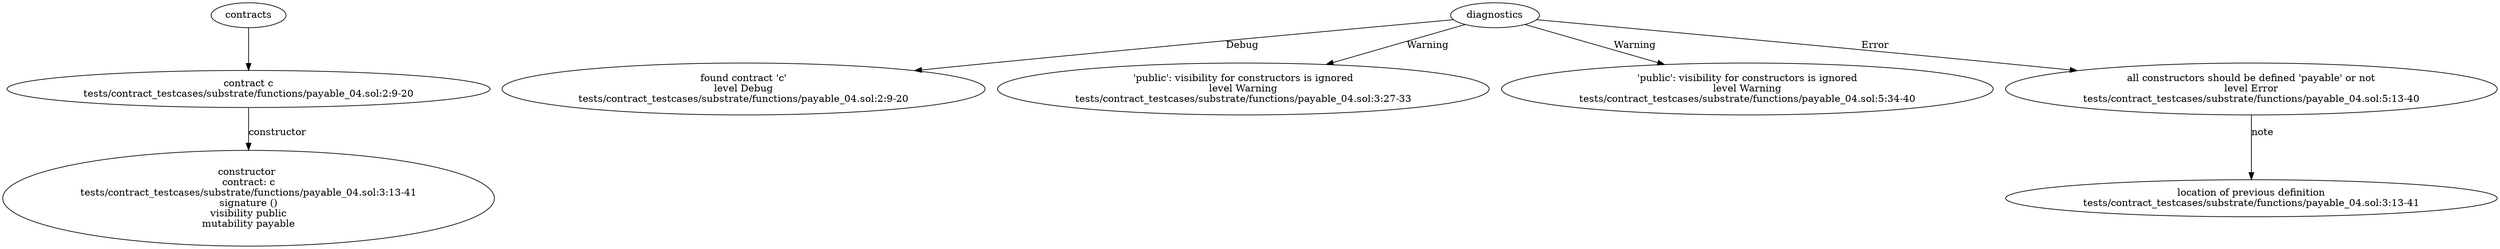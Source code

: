 strict digraph "tests/contract_testcases/substrate/functions/payable_04.sol" {
	contract [label="contract c\ntests/contract_testcases/substrate/functions/payable_04.sol:2:9-20"]
	node_2 [label="constructor \ncontract: c\ntests/contract_testcases/substrate/functions/payable_04.sol:3:13-41\nsignature ()\nvisibility public\nmutability payable"]
	diagnostic [label="found contract 'c'\nlevel Debug\ntests/contract_testcases/substrate/functions/payable_04.sol:2:9-20"]
	diagnostic_5 [label="'public': visibility for constructors is ignored\nlevel Warning\ntests/contract_testcases/substrate/functions/payable_04.sol:3:27-33"]
	diagnostic_6 [label="'public': visibility for constructors is ignored\nlevel Warning\ntests/contract_testcases/substrate/functions/payable_04.sol:5:34-40"]
	diagnostic_7 [label="all constructors should be defined 'payable' or not\nlevel Error\ntests/contract_testcases/substrate/functions/payable_04.sol:5:13-40"]
	note [label="location of previous definition\ntests/contract_testcases/substrate/functions/payable_04.sol:3:13-41"]
	contracts -> contract
	contract -> node_2 [label="constructor"]
	diagnostics -> diagnostic [label="Debug"]
	diagnostics -> diagnostic_5 [label="Warning"]
	diagnostics -> diagnostic_6 [label="Warning"]
	diagnostics -> diagnostic_7 [label="Error"]
	diagnostic_7 -> note [label="note"]
}
